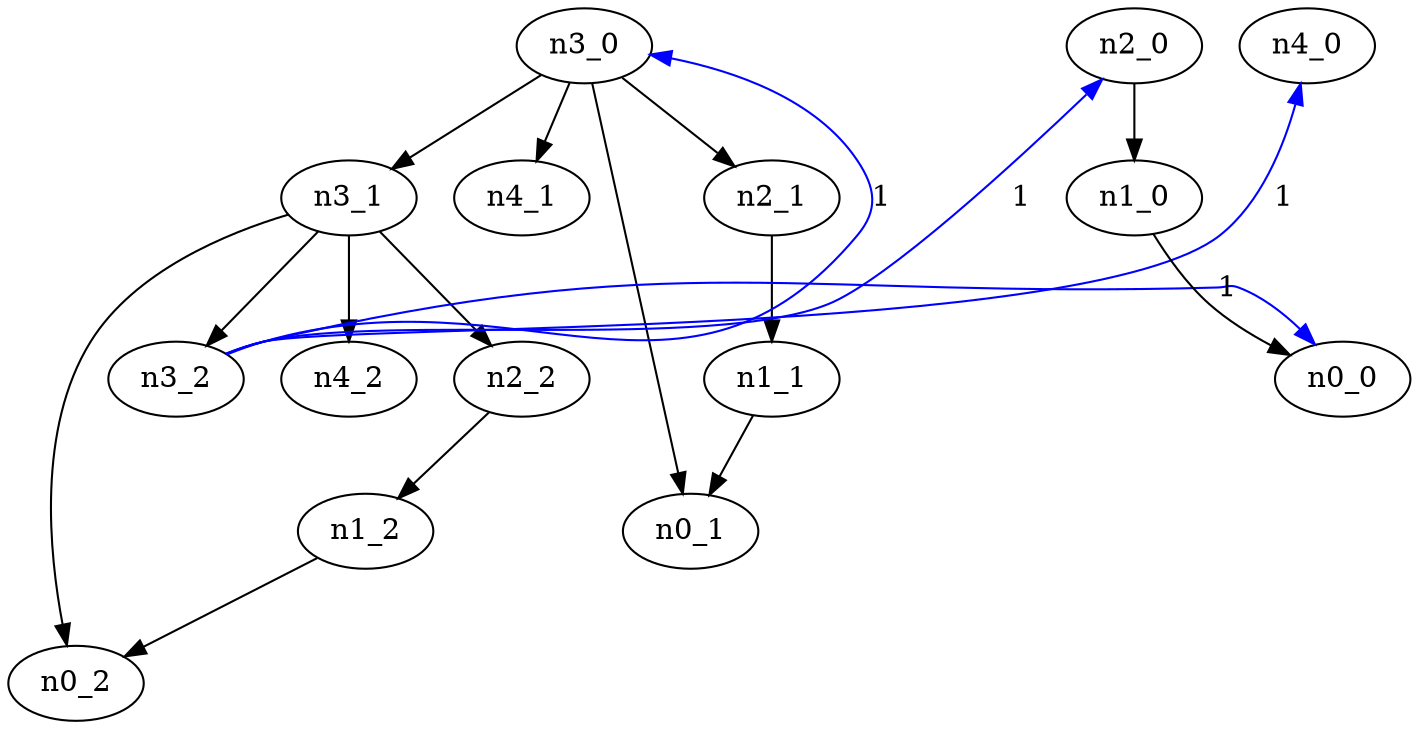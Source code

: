 digraph depgraph {
n1_2 -> n0_2;
n2_1 -> n1_1;
n3_0 -> n4_1;
n3_0 -> n2_1;
n3_0 -> n3_1;
n3_0 -> n0_1;
n2_2 -> n1_2;
n3_1 -> n3_2;
n3_1 -> n4_2;
n3_1 -> n2_2;
n3_1 -> n0_2;
n1_0 -> n0_0;
n1_1 -> n0_1;
n2_0 -> n1_0;
n3_2 -> n0_0 [constraint=false,color=blue,label="1"];
n3_2 -> n3_0 [constraint=false,color=blue,label="1"];
n3_2 -> n4_0 [constraint=false,color=blue,label="1"];
n3_2 -> n2_0 [constraint=false,color=blue,label="1"];
}
